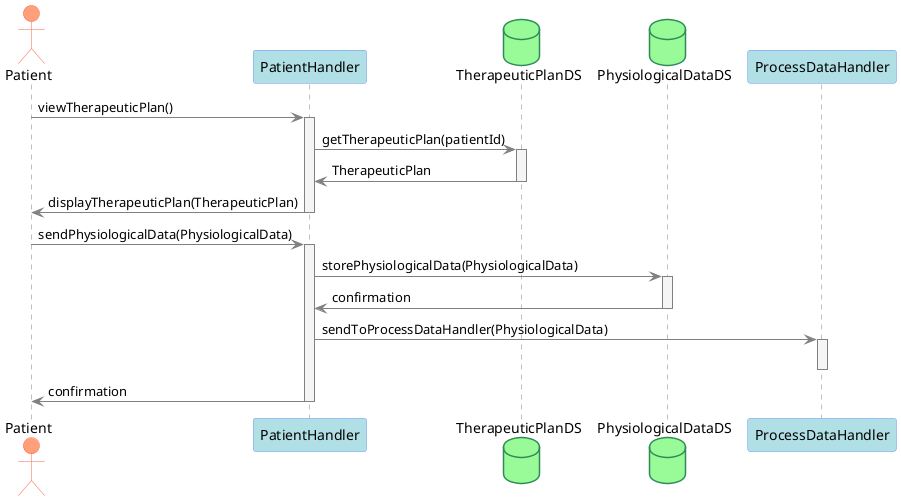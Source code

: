 @startuml patient_handler

skinparam sequence {
  ArrowColor Gray
  LifeLineBorderColor Gray
  LifeLineBackgroundColor WhiteSmoke

  ActorBorderColor Tomato
  ActorBackgroundColor LightSalmon

  ParticipantBackgroundColor PowderBlue
  ParticipantBorderColor CornflowerBlue
}
skinparam DatabaseBorderColor SeaGreen
skinparam DatabaseBackgroundColor PaleGreen

actor Patient
participant PatientHandler as PH
database TherapeuticPlanDS
database PhysiologicalDataDS
participant ProcessDataHandler as PDH

Patient -> PH ++ : viewTherapeuticPlan()
PH -> TherapeuticPlanDS ++ : getTherapeuticPlan(patientId)
PH <- TherapeuticPlanDS -- : TherapeuticPlan
PH -> Patient -- : displayTherapeuticPlan(TherapeuticPlan)

Patient -> PH ++ : sendPhysiologicalData(PhysiologicalData)

PH -> PhysiologicalDataDS ++ : storePhysiologicalData(PhysiologicalData)
PH <- PhysiologicalDataDS -- : confirmation

PH -> PDH ++ : sendToProcessDataHandler(PhysiologicalData)
deactivate PDH
Patient <- PH -- : confirmation
